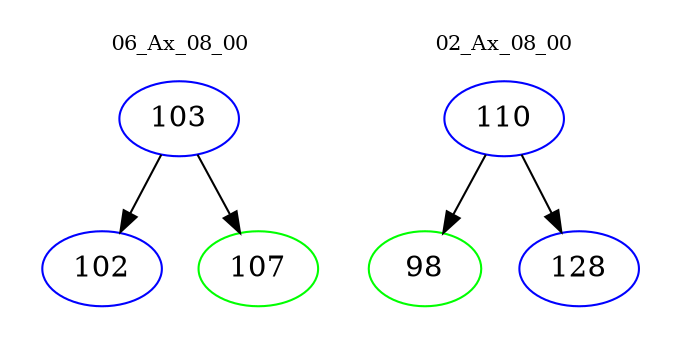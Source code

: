 digraph{
subgraph cluster_0 {
color = white
label = "06_Ax_08_00";
fontsize=10;
T0_103 [label="103", color="blue"]
T0_103 -> T0_102 [color="black"]
T0_102 [label="102", color="blue"]
T0_103 -> T0_107 [color="black"]
T0_107 [label="107", color="green"]
}
subgraph cluster_1 {
color = white
label = "02_Ax_08_00";
fontsize=10;
T1_110 [label="110", color="blue"]
T1_110 -> T1_98 [color="black"]
T1_98 [label="98", color="green"]
T1_110 -> T1_128 [color="black"]
T1_128 [label="128", color="blue"]
}
}
